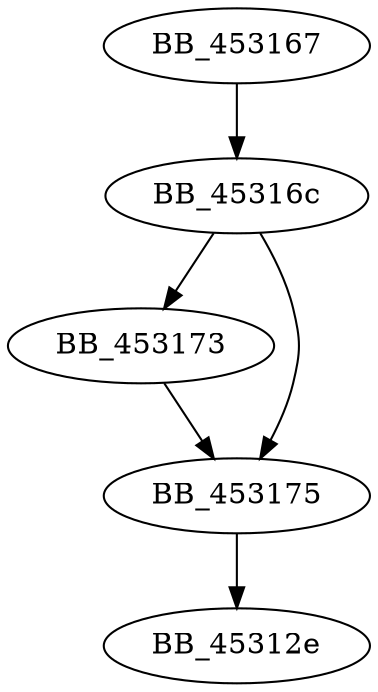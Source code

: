 DiGraph sub_453167{
BB_453167->BB_45316c
BB_45316c->BB_453173
BB_45316c->BB_453175
BB_453173->BB_453175
BB_453175->BB_45312e
}

